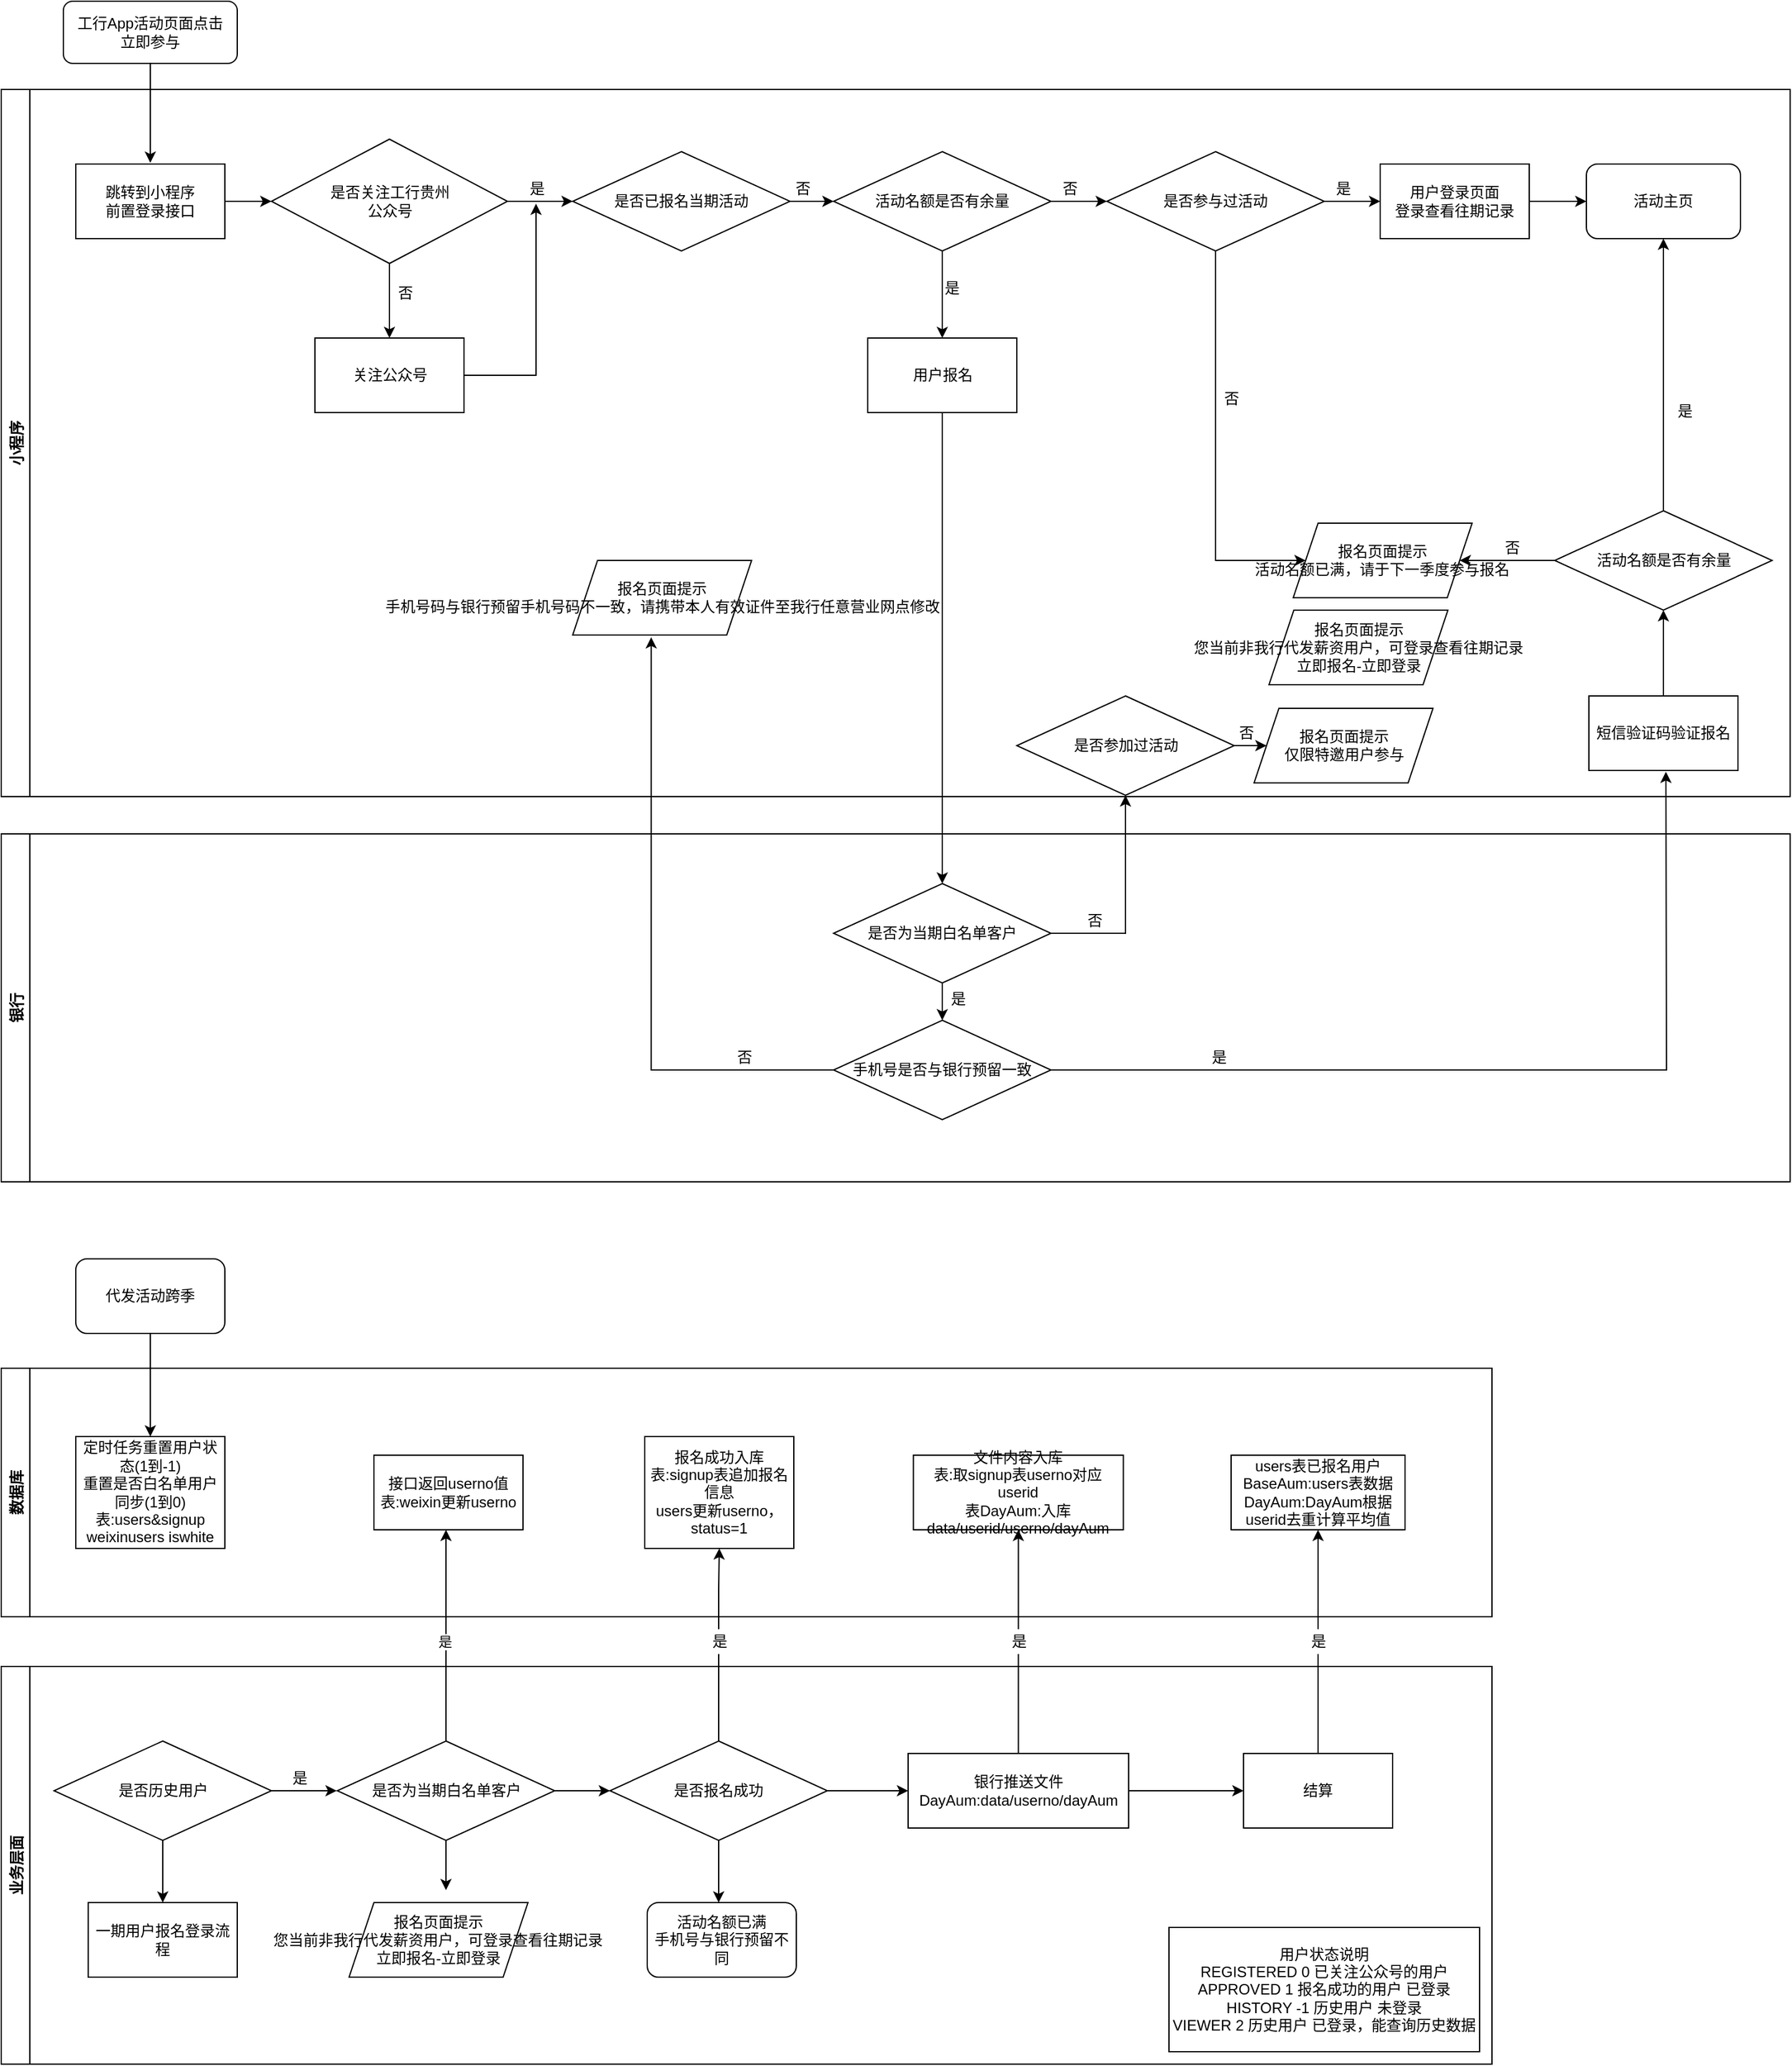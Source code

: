 <mxfile version="16.5.1" type="device"><diagram id="C5RBs43oDa-KdzZeNtuy" name="Page-1"><mxGraphModel dx="2549" dy="1447" grid="1" gridSize="10" guides="1" tooltips="1" connect="1" arrows="1" fold="1" page="0" pageScale="1" pageWidth="827" pageHeight="1169" math="0" shadow="0"><root><mxCell id="WIyWlLk6GJQsqaUBKTNV-0"/><mxCell id="WIyWlLk6GJQsqaUBKTNV-1" parent="WIyWlLk6GJQsqaUBKTNV-0"/><mxCell id="ZvktsYxTknmWlyO2QreW-96" style="edgeStyle=orthogonalEdgeStyle;rounded=0;orthogonalLoop=1;jettySize=auto;html=1;" parent="WIyWlLk6GJQsqaUBKTNV-1" source="WIyWlLk6GJQsqaUBKTNV-3" edge="1"><mxGeometry relative="1" as="geometry"><mxPoint x="-160" y="-90" as="targetPoint"/></mxGeometry></mxCell><mxCell id="WIyWlLk6GJQsqaUBKTNV-3" value="工行App活动页面点击&lt;br&gt;立即参与" style="rounded=1;whiteSpace=wrap;html=1;fontSize=12;glass=0;strokeWidth=1;shadow=0;" parent="WIyWlLk6GJQsqaUBKTNV-1" vertex="1"><mxGeometry x="-230" y="-220" width="140" height="50" as="geometry"/></mxCell><mxCell id="ZvktsYxTknmWlyO2QreW-22" value="小程序" style="swimlane;horizontal=0;" parent="WIyWlLk6GJQsqaUBKTNV-1" vertex="1"><mxGeometry x="-280" y="-149" width="1440" height="569" as="geometry"/></mxCell><mxCell id="ZvktsYxTknmWlyO2QreW-2" value="跳转到小程序&lt;br&gt;前置登录接口" style="rounded=0;whiteSpace=wrap;html=1;" parent="ZvktsYxTknmWlyO2QreW-22" vertex="1"><mxGeometry x="60" y="60" width="120" height="60" as="geometry"/></mxCell><mxCell id="ZvktsYxTknmWlyO2QreW-25" style="edgeStyle=orthogonalEdgeStyle;rounded=0;orthogonalLoop=1;jettySize=auto;html=1;exitX=1;exitY=0.5;exitDx=0;exitDy=0;entryX=0;entryY=0.5;entryDx=0;entryDy=0;" parent="ZvktsYxTknmWlyO2QreW-22" source="ZvktsYxTknmWlyO2QreW-4" target="ZvktsYxTknmWlyO2QreW-7" edge="1"><mxGeometry relative="1" as="geometry"/></mxCell><mxCell id="ZvktsYxTknmWlyO2QreW-26" style="edgeStyle=orthogonalEdgeStyle;rounded=0;orthogonalLoop=1;jettySize=auto;html=1;entryX=0.5;entryY=0;entryDx=0;entryDy=0;" parent="ZvktsYxTknmWlyO2QreW-22" source="ZvktsYxTknmWlyO2QreW-4" target="ZvktsYxTknmWlyO2QreW-15" edge="1"><mxGeometry relative="1" as="geometry"/></mxCell><mxCell id="ZvktsYxTknmWlyO2QreW-4" value="是否关注工行贵州&lt;br&gt;公众号" style="rhombus;whiteSpace=wrap;html=1;" parent="ZvktsYxTknmWlyO2QreW-22" vertex="1"><mxGeometry x="217.5" y="40" width="190" height="100" as="geometry"/></mxCell><mxCell id="ZvktsYxTknmWlyO2QreW-5" value="" style="edgeStyle=orthogonalEdgeStyle;rounded=0;orthogonalLoop=1;jettySize=auto;html=1;" parent="ZvktsYxTknmWlyO2QreW-22" source="ZvktsYxTknmWlyO2QreW-2" target="ZvktsYxTknmWlyO2QreW-4" edge="1"><mxGeometry relative="1" as="geometry"/></mxCell><mxCell id="ZvktsYxTknmWlyO2QreW-69" style="edgeStyle=orthogonalEdgeStyle;rounded=0;orthogonalLoop=1;jettySize=auto;html=1;entryX=0.5;entryY=1.096;entryDx=0;entryDy=0;entryPerimeter=0;" parent="ZvktsYxTknmWlyO2QreW-22" source="ZvktsYxTknmWlyO2QreW-15" target="ZvktsYxTknmWlyO2QreW-11" edge="1"><mxGeometry relative="1" as="geometry"/></mxCell><mxCell id="ZvktsYxTknmWlyO2QreW-15" value="关注公众号" style="rounded=0;whiteSpace=wrap;html=1;" parent="ZvktsYxTknmWlyO2QreW-22" vertex="1"><mxGeometry x="252.5" y="200" width="120" height="60" as="geometry"/></mxCell><mxCell id="ZvktsYxTknmWlyO2QreW-28" style="edgeStyle=orthogonalEdgeStyle;rounded=0;orthogonalLoop=1;jettySize=auto;html=1;exitX=1;exitY=0.5;exitDx=0;exitDy=0;entryX=0;entryY=0.5;entryDx=0;entryDy=0;" parent="ZvktsYxTknmWlyO2QreW-22" source="ZvktsYxTknmWlyO2QreW-7" target="ZvktsYxTknmWlyO2QreW-18" edge="1"><mxGeometry relative="1" as="geometry"/></mxCell><mxCell id="ZvktsYxTknmWlyO2QreW-7" value="是否已报名当期活动&lt;br&gt;" style="rhombus;whiteSpace=wrap;html=1;" parent="ZvktsYxTknmWlyO2QreW-22" vertex="1"><mxGeometry x="460" y="50" width="175" height="80" as="geometry"/></mxCell><mxCell id="ZvktsYxTknmWlyO2QreW-34" style="edgeStyle=orthogonalEdgeStyle;rounded=0;orthogonalLoop=1;jettySize=auto;html=1;exitX=1;exitY=0.5;exitDx=0;exitDy=0;entryX=0;entryY=0.5;entryDx=0;entryDy=0;" parent="ZvktsYxTknmWlyO2QreW-22" source="ZvktsYxTknmWlyO2QreW-18" target="ZvktsYxTknmWlyO2QreW-29" edge="1"><mxGeometry relative="1" as="geometry"/></mxCell><mxCell id="ZvktsYxTknmWlyO2QreW-37" style="edgeStyle=orthogonalEdgeStyle;rounded=0;orthogonalLoop=1;jettySize=auto;html=1;" parent="ZvktsYxTknmWlyO2QreW-22" source="ZvktsYxTknmWlyO2QreW-18" target="ZvktsYxTknmWlyO2QreW-33" edge="1"><mxGeometry relative="1" as="geometry"/></mxCell><mxCell id="ZvktsYxTknmWlyO2QreW-18" value="活动名额是否有余量" style="rhombus;whiteSpace=wrap;html=1;" parent="ZvktsYxTknmWlyO2QreW-22" vertex="1"><mxGeometry x="670" y="50" width="175" height="80" as="geometry"/></mxCell><mxCell id="ZvktsYxTknmWlyO2QreW-20" value="否" style="text;html=1;align=center;verticalAlign=middle;resizable=0;points=[];autosize=1;strokeColor=none;fillColor=none;" parent="ZvktsYxTknmWlyO2QreW-22" vertex="1"><mxGeometry x="310" y="154" width="30" height="20" as="geometry"/></mxCell><mxCell id="ZvktsYxTknmWlyO2QreW-11" value="是" style="text;html=1;align=center;verticalAlign=middle;resizable=0;points=[];autosize=1;strokeColor=none;fillColor=none;" parent="ZvktsYxTknmWlyO2QreW-22" vertex="1"><mxGeometry x="415.5" y="70" width="30" height="20" as="geometry"/></mxCell><mxCell id="ZvktsYxTknmWlyO2QreW-10" value="否" style="text;html=1;align=center;verticalAlign=middle;resizable=0;points=[];autosize=1;strokeColor=none;fillColor=none;" parent="ZvktsYxTknmWlyO2QreW-22" vertex="1"><mxGeometry x="630" y="70" width="30" height="20" as="geometry"/></mxCell><mxCell id="ZvktsYxTknmWlyO2QreW-47" style="edgeStyle=orthogonalEdgeStyle;rounded=0;orthogonalLoop=1;jettySize=auto;html=1;exitX=1;exitY=0.5;exitDx=0;exitDy=0;entryX=0;entryY=0.5;entryDx=0;entryDy=0;" parent="ZvktsYxTknmWlyO2QreW-22" source="ZvktsYxTknmWlyO2QreW-29" target="ZvktsYxTknmWlyO2QreW-32" edge="1"><mxGeometry relative="1" as="geometry"/></mxCell><mxCell id="ZvktsYxTknmWlyO2QreW-111" style="edgeStyle=orthogonalEdgeStyle;rounded=0;orthogonalLoop=1;jettySize=auto;html=1;entryX=0;entryY=0.5;entryDx=0;entryDy=0;" parent="ZvktsYxTknmWlyO2QreW-22" source="ZvktsYxTknmWlyO2QreW-29" target="ZvktsYxTknmWlyO2QreW-108" edge="1"><mxGeometry relative="1" as="geometry"><Array as="points"><mxPoint x="978" y="379"/></Array></mxGeometry></mxCell><mxCell id="ZvktsYxTknmWlyO2QreW-29" value="是否参与过活动&lt;br&gt;" style="rhombus;whiteSpace=wrap;html=1;" parent="ZvktsYxTknmWlyO2QreW-22" vertex="1"><mxGeometry x="890" y="50" width="175" height="80" as="geometry"/></mxCell><mxCell id="ZvktsYxTknmWlyO2QreW-33" value="用户报名" style="rounded=0;whiteSpace=wrap;html=1;" parent="ZvktsYxTknmWlyO2QreW-22" vertex="1"><mxGeometry x="697.5" y="200" width="120" height="60" as="geometry"/></mxCell><mxCell id="ZvktsYxTknmWlyO2QreW-85" style="edgeStyle=orthogonalEdgeStyle;rounded=0;orthogonalLoop=1;jettySize=auto;html=1;exitX=1;exitY=0.5;exitDx=0;exitDy=0;entryX=0;entryY=0.5;entryDx=0;entryDy=0;" parent="ZvktsYxTknmWlyO2QreW-22" source="ZvktsYxTknmWlyO2QreW-32" target="ZvktsYxTknmWlyO2QreW-66" edge="1"><mxGeometry relative="1" as="geometry"/></mxCell><mxCell id="ZvktsYxTknmWlyO2QreW-32" value="用户登录页面&lt;br&gt;登录查看往期记录" style="rounded=0;whiteSpace=wrap;html=1;" parent="ZvktsYxTknmWlyO2QreW-22" vertex="1"><mxGeometry x="1110" y="60" width="120" height="60" as="geometry"/></mxCell><mxCell id="ZvktsYxTknmWlyO2QreW-102" value="" style="edgeStyle=orthogonalEdgeStyle;rounded=0;orthogonalLoop=1;jettySize=auto;html=1;" parent="ZvktsYxTknmWlyO2QreW-22" source="ZvktsYxTknmWlyO2QreW-39" target="ZvktsYxTknmWlyO2QreW-53" edge="1"><mxGeometry relative="1" as="geometry"/></mxCell><mxCell id="ZvktsYxTknmWlyO2QreW-39" value="短信验证码验证报名" style="rounded=0;whiteSpace=wrap;html=1;" parent="ZvktsYxTknmWlyO2QreW-22" vertex="1"><mxGeometry x="1278" y="488" width="120" height="60" as="geometry"/></mxCell><mxCell id="ZvktsYxTknmWlyO2QreW-104" style="edgeStyle=orthogonalEdgeStyle;rounded=0;orthogonalLoop=1;jettySize=auto;html=1;exitX=0.5;exitY=0;exitDx=0;exitDy=0;entryX=0.5;entryY=1;entryDx=0;entryDy=0;" parent="ZvktsYxTknmWlyO2QreW-22" source="ZvktsYxTknmWlyO2QreW-53" target="ZvktsYxTknmWlyO2QreW-66" edge="1"><mxGeometry relative="1" as="geometry"/></mxCell><mxCell id="ZvktsYxTknmWlyO2QreW-109" style="edgeStyle=orthogonalEdgeStyle;rounded=0;orthogonalLoop=1;jettySize=auto;html=1;entryX=1;entryY=0.5;entryDx=0;entryDy=0;" parent="ZvktsYxTknmWlyO2QreW-22" source="ZvktsYxTknmWlyO2QreW-53" target="ZvktsYxTknmWlyO2QreW-108" edge="1"><mxGeometry relative="1" as="geometry"/></mxCell><mxCell id="ZvktsYxTknmWlyO2QreW-53" value="活动名额是否有余量" style="rhombus;whiteSpace=wrap;html=1;" parent="ZvktsYxTknmWlyO2QreW-22" vertex="1"><mxGeometry x="1250.5" y="339" width="175" height="80" as="geometry"/></mxCell><mxCell id="ZvktsYxTknmWlyO2QreW-61" style="edgeStyle=orthogonalEdgeStyle;rounded=0;orthogonalLoop=1;jettySize=auto;html=1;exitX=1;exitY=0.5;exitDx=0;exitDy=0;entryX=0;entryY=0.5;entryDx=0;entryDy=0;" parent="ZvktsYxTknmWlyO2QreW-22" source="ZvktsYxTknmWlyO2QreW-54" target="ZvktsYxTknmWlyO2QreW-60" edge="1"><mxGeometry relative="1" as="geometry"/></mxCell><mxCell id="ZvktsYxTknmWlyO2QreW-54" value="是否参加过活动" style="rhombus;whiteSpace=wrap;html=1;" parent="ZvktsYxTknmWlyO2QreW-22" vertex="1"><mxGeometry x="817.5" y="488" width="175" height="80" as="geometry"/></mxCell><mxCell id="ZvktsYxTknmWlyO2QreW-49" value="是" style="text;html=1;align=center;verticalAlign=middle;resizable=0;points=[];autosize=1;strokeColor=none;fillColor=none;" parent="ZvktsYxTknmWlyO2QreW-22" vertex="1"><mxGeometry x="750" y="150" width="30" height="20" as="geometry"/></mxCell><mxCell id="ZvktsYxTknmWlyO2QreW-46" value="否" style="text;html=1;align=center;verticalAlign=middle;resizable=0;points=[];autosize=1;strokeColor=none;fillColor=none;" parent="ZvktsYxTknmWlyO2QreW-22" vertex="1"><mxGeometry x="845" y="70" width="30" height="20" as="geometry"/></mxCell><mxCell id="ZvktsYxTknmWlyO2QreW-48" value="是" style="text;html=1;align=center;verticalAlign=middle;resizable=0;points=[];autosize=1;strokeColor=none;fillColor=none;" parent="ZvktsYxTknmWlyO2QreW-22" vertex="1"><mxGeometry x="1065" y="70" width="30" height="20" as="geometry"/></mxCell><mxCell id="ZvktsYxTknmWlyO2QreW-60" value="报名页面提示&lt;br&gt;`仅限特邀用户参与`" style="shape=parallelogram;perimeter=parallelogramPerimeter;whiteSpace=wrap;html=1;fixedSize=1;" parent="ZvktsYxTknmWlyO2QreW-22" vertex="1"><mxGeometry x="1008.5" y="498" width="144" height="60" as="geometry"/></mxCell><mxCell id="ZvktsYxTknmWlyO2QreW-63" value="报名页面提示&lt;br&gt;`您当前非我行代发薪资用户，可登录查看往期记录`&lt;br&gt;立即报名-立即登录" style="shape=parallelogram;perimeter=parallelogramPerimeter;whiteSpace=wrap;html=1;fixedSize=1;" parent="ZvktsYxTknmWlyO2QreW-22" vertex="1"><mxGeometry x="1020.5" y="419" width="144" height="60" as="geometry"/></mxCell><mxCell id="ZvktsYxTknmWlyO2QreW-66" value="活动主页" style="rounded=1;whiteSpace=wrap;html=1;" parent="ZvktsYxTknmWlyO2QreW-22" vertex="1"><mxGeometry x="1276" y="60" width="124" height="60" as="geometry"/></mxCell><mxCell id="ZvktsYxTknmWlyO2QreW-62" value="否" style="text;html=1;align=center;verticalAlign=middle;resizable=0;points=[];autosize=1;strokeColor=none;fillColor=none;" parent="ZvktsYxTknmWlyO2QreW-22" vertex="1"><mxGeometry x="986.5" y="508" width="30" height="20" as="geometry"/></mxCell><mxCell id="ZvktsYxTknmWlyO2QreW-87" value="报名页面提示&lt;br&gt;`手机号码与银行预留手机号码不一致，请携带本人有效证件至我行任意营业网点修改`" style="shape=parallelogram;perimeter=parallelogramPerimeter;whiteSpace=wrap;html=1;fixedSize=1;" parent="ZvktsYxTknmWlyO2QreW-22" vertex="1"><mxGeometry x="460" y="379" width="144" height="60" as="geometry"/></mxCell><mxCell id="ZvktsYxTknmWlyO2QreW-75" value="是" style="text;html=1;align=center;verticalAlign=middle;resizable=0;points=[];autosize=1;strokeColor=none;fillColor=none;" parent="ZvktsYxTknmWlyO2QreW-22" vertex="1"><mxGeometry x="1340" y="249" width="30" height="20" as="geometry"/></mxCell><mxCell id="ZvktsYxTknmWlyO2QreW-108" value="报名页面提示&lt;br&gt;`活动名额已满，请于下一季度参与报名`" style="shape=parallelogram;perimeter=parallelogramPerimeter;whiteSpace=wrap;html=1;fixedSize=1;" parent="ZvktsYxTknmWlyO2QreW-22" vertex="1"><mxGeometry x="1040" y="349" width="144" height="60" as="geometry"/></mxCell><mxCell id="ZvktsYxTknmWlyO2QreW-35" value="银行" style="swimlane;horizontal=0;" parent="WIyWlLk6GJQsqaUBKTNV-1" vertex="1"><mxGeometry x="-280" y="450" width="1440" height="280" as="geometry"/></mxCell><mxCell id="ZvktsYxTknmWlyO2QreW-78" style="edgeStyle=orthogonalEdgeStyle;rounded=0;orthogonalLoop=1;jettySize=auto;html=1;exitX=0.5;exitY=1;exitDx=0;exitDy=0;entryX=0.5;entryY=0;entryDx=0;entryDy=0;" parent="ZvktsYxTknmWlyO2QreW-35" source="ZvktsYxTknmWlyO2QreW-36" target="ZvktsYxTknmWlyO2QreW-76" edge="1"><mxGeometry relative="1" as="geometry"/></mxCell><mxCell id="ZvktsYxTknmWlyO2QreW-36" value="是否为当期白名单客户" style="rhombus;whiteSpace=wrap;html=1;" parent="ZvktsYxTknmWlyO2QreW-35" vertex="1"><mxGeometry x="670" y="40" width="175" height="80" as="geometry"/></mxCell><mxCell id="ZvktsYxTknmWlyO2QreW-76" value="手机号是否与银行预留一致" style="rhombus;whiteSpace=wrap;html=1;" parent="ZvktsYxTknmWlyO2QreW-35" vertex="1"><mxGeometry x="670" y="150" width="175" height="80" as="geometry"/></mxCell><mxCell id="ZvktsYxTknmWlyO2QreW-105" value="否" style="text;html=1;align=center;verticalAlign=middle;resizable=0;points=[];autosize=1;strokeColor=none;fillColor=none;" parent="ZvktsYxTknmWlyO2QreW-35" vertex="1"><mxGeometry x="865" y="60" width="30" height="20" as="geometry"/></mxCell><mxCell id="ZvktsYxTknmWlyO2QreW-38" style="edgeStyle=orthogonalEdgeStyle;rounded=0;orthogonalLoop=1;jettySize=auto;html=1;entryX=0.5;entryY=0;entryDx=0;entryDy=0;" parent="WIyWlLk6GJQsqaUBKTNV-1" source="ZvktsYxTknmWlyO2QreW-33" target="ZvktsYxTknmWlyO2QreW-36" edge="1"><mxGeometry relative="1" as="geometry"/></mxCell><mxCell id="ZvktsYxTknmWlyO2QreW-79" value="是" style="text;html=1;align=center;verticalAlign=middle;resizable=0;points=[];autosize=1;strokeColor=none;fillColor=none;" parent="WIyWlLk6GJQsqaUBKTNV-1" vertex="1"><mxGeometry x="475" y="573" width="30" height="20" as="geometry"/></mxCell><mxCell id="ZvktsYxTknmWlyO2QreW-83" value="否" style="text;html=1;align=center;verticalAlign=middle;resizable=0;points=[];autosize=1;strokeColor=none;fillColor=none;" parent="WIyWlLk6GJQsqaUBKTNV-1" vertex="1"><mxGeometry x="303" y="620" width="30" height="20" as="geometry"/></mxCell><mxCell id="ZvktsYxTknmWlyO2QreW-84" value="是" style="text;html=1;align=center;verticalAlign=middle;resizable=0;points=[];autosize=1;strokeColor=none;fillColor=none;" parent="WIyWlLk6GJQsqaUBKTNV-1" vertex="1"><mxGeometry x="685" y="620" width="30" height="20" as="geometry"/></mxCell><mxCell id="ZvktsYxTknmWlyO2QreW-88" style="edgeStyle=orthogonalEdgeStyle;rounded=0;orthogonalLoop=1;jettySize=auto;html=1;entryX=0.439;entryY=1.03;entryDx=0;entryDy=0;entryPerimeter=0;" parent="WIyWlLk6GJQsqaUBKTNV-1" source="ZvktsYxTknmWlyO2QreW-76" target="ZvktsYxTknmWlyO2QreW-87" edge="1"><mxGeometry relative="1" as="geometry"/></mxCell><mxCell id="ZvktsYxTknmWlyO2QreW-99" style="edgeStyle=orthogonalEdgeStyle;rounded=0;orthogonalLoop=1;jettySize=auto;html=1;exitX=1;exitY=0.5;exitDx=0;exitDy=0;entryX=0.5;entryY=1;entryDx=0;entryDy=0;" parent="WIyWlLk6GJQsqaUBKTNV-1" source="ZvktsYxTknmWlyO2QreW-36" target="ZvktsYxTknmWlyO2QreW-54" edge="1"><mxGeometry relative="1" as="geometry"/></mxCell><mxCell id="ZvktsYxTknmWlyO2QreW-103" style="edgeStyle=orthogonalEdgeStyle;rounded=0;orthogonalLoop=1;jettySize=auto;html=1;exitX=1;exitY=0.5;exitDx=0;exitDy=0;" parent="WIyWlLk6GJQsqaUBKTNV-1" source="ZvktsYxTknmWlyO2QreW-76" edge="1"><mxGeometry relative="1" as="geometry"><mxPoint x="1060" y="400" as="targetPoint"/></mxGeometry></mxCell><mxCell id="ZvktsYxTknmWlyO2QreW-110" value="否" style="text;html=1;align=center;verticalAlign=middle;resizable=0;points=[];autosize=1;strokeColor=none;fillColor=none;" parent="WIyWlLk6GJQsqaUBKTNV-1" vertex="1"><mxGeometry x="921" y="210" width="30" height="20" as="geometry"/></mxCell><mxCell id="ZvktsYxTknmWlyO2QreW-113" value="否" style="text;html=1;align=center;verticalAlign=middle;resizable=0;points=[];autosize=1;strokeColor=none;fillColor=none;" parent="WIyWlLk6GJQsqaUBKTNV-1" vertex="1"><mxGeometry x="695" y="90" width="30" height="20" as="geometry"/></mxCell><mxCell id="VzwPsFUG9Hhu30jeK77N-44" style="edgeStyle=orthogonalEdgeStyle;rounded=0;orthogonalLoop=1;jettySize=auto;html=1;entryX=0.5;entryY=0;entryDx=0;entryDy=0;" parent="WIyWlLk6GJQsqaUBKTNV-1" source="VzwPsFUG9Hhu30jeK77N-2" target="VzwPsFUG9Hhu30jeK77N-6" edge="1"><mxGeometry relative="1" as="geometry"/></mxCell><mxCell id="VzwPsFUG9Hhu30jeK77N-2" value="代发活动跨季&lt;br&gt;" style="rounded=1;whiteSpace=wrap;html=1;" parent="WIyWlLk6GJQsqaUBKTNV-1" vertex="1"><mxGeometry x="-220" y="792" width="120" height="60" as="geometry"/></mxCell><mxCell id="VzwPsFUG9Hhu30jeK77N-3" value="数据库" style="swimlane;horizontal=0;" parent="WIyWlLk6GJQsqaUBKTNV-1" vertex="1"><mxGeometry x="-280" y="880" width="1200" height="200" as="geometry"/></mxCell><mxCell id="VzwPsFUG9Hhu30jeK77N-6" value="定时任务重置用户状态(1到-1)&lt;br&gt;重置是否白名单用户同步(1到0)&lt;br&gt;表:users&amp;amp;signup&lt;br&gt;weixinusers iswhite" style="rounded=0;whiteSpace=wrap;html=1;" parent="VzwPsFUG9Hhu30jeK77N-3" vertex="1"><mxGeometry x="60" y="55" width="120" height="90" as="geometry"/></mxCell><mxCell id="VzwPsFUG9Hhu30jeK77N-14" value="接口返回userno值&lt;br&gt;表:weixin更新userno" style="rounded=0;whiteSpace=wrap;html=1;" parent="VzwPsFUG9Hhu30jeK77N-3" vertex="1"><mxGeometry x="300" y="70" width="120" height="60" as="geometry"/></mxCell><mxCell id="VzwPsFUG9Hhu30jeK77N-25" value="报名成功入库&lt;br&gt;表:signup表追加报名信息&lt;br&gt;users更新userno，status=1" style="rounded=0;whiteSpace=wrap;html=1;" parent="VzwPsFUG9Hhu30jeK77N-3" vertex="1"><mxGeometry x="518" y="55" width="120" height="90" as="geometry"/></mxCell><mxCell id="VzwPsFUG9Hhu30jeK77N-29" value="文件内容入库&lt;br&gt;表:取signup表userno对应userid&lt;br&gt;表DayAum:入库&lt;br&gt;data/userid/userno/dayAum" style="rounded=0;whiteSpace=wrap;html=1;" parent="VzwPsFUG9Hhu30jeK77N-3" vertex="1"><mxGeometry x="734.25" y="70" width="169" height="60" as="geometry"/></mxCell><mxCell id="VzwPsFUG9Hhu30jeK77N-37" value="users表已报名用户&lt;br&gt;BaseAum:users表数据&lt;br&gt;DayAum:DayAum根据userid去重计算平均值" style="rounded=0;whiteSpace=wrap;html=1;" parent="VzwPsFUG9Hhu30jeK77N-3" vertex="1"><mxGeometry x="990" y="70" width="140" height="60" as="geometry"/></mxCell><mxCell id="VzwPsFUG9Hhu30jeK77N-4" value="业务层面" style="swimlane;horizontal=0;" parent="WIyWlLk6GJQsqaUBKTNV-1" vertex="1"><mxGeometry x="-280" y="1120" width="1200" height="320" as="geometry"/></mxCell><mxCell id="VzwPsFUG9Hhu30jeK77N-26" style="edgeStyle=orthogonalEdgeStyle;rounded=0;orthogonalLoop=1;jettySize=auto;html=1;entryX=0.5;entryY=0;entryDx=0;entryDy=0;" parent="VzwPsFUG9Hhu30jeK77N-4" source="VzwPsFUG9Hhu30jeK77N-8" target="VzwPsFUG9Hhu30jeK77N-19" edge="1"><mxGeometry relative="1" as="geometry"/></mxCell><mxCell id="VzwPsFUG9Hhu30jeK77N-8" value="是否历史用户" style="rhombus;whiteSpace=wrap;html=1;" parent="VzwPsFUG9Hhu30jeK77N-4" vertex="1"><mxGeometry x="42.5" y="60" width="175" height="80" as="geometry"/></mxCell><mxCell id="VzwPsFUG9Hhu30jeK77N-23" style="edgeStyle=orthogonalEdgeStyle;rounded=0;orthogonalLoop=1;jettySize=auto;html=1;" parent="VzwPsFUG9Hhu30jeK77N-4" source="VzwPsFUG9Hhu30jeK77N-12" target="VzwPsFUG9Hhu30jeK77N-22" edge="1"><mxGeometry relative="1" as="geometry"/></mxCell><mxCell id="VzwPsFUG9Hhu30jeK77N-12" value="是否为当期白名单客户" style="rhombus;whiteSpace=wrap;html=1;" parent="VzwPsFUG9Hhu30jeK77N-4" vertex="1"><mxGeometry x="270.5" y="60" width="175" height="80" as="geometry"/></mxCell><mxCell id="VzwPsFUG9Hhu30jeK77N-19" value="一期用户报名登录流程" style="rounded=0;whiteSpace=wrap;html=1;" parent="VzwPsFUG9Hhu30jeK77N-4" vertex="1"><mxGeometry x="70" y="190" width="120" height="60" as="geometry"/></mxCell><mxCell id="VzwPsFUG9Hhu30jeK77N-22" value="是否报名成功" style="rhombus;whiteSpace=wrap;html=1;" parent="VzwPsFUG9Hhu30jeK77N-4" vertex="1"><mxGeometry x="490" y="60" width="175" height="80" as="geometry"/></mxCell><mxCell id="VzwPsFUG9Hhu30jeK77N-30" value="结算" style="whiteSpace=wrap;html=1;" parent="VzwPsFUG9Hhu30jeK77N-4" vertex="1"><mxGeometry x="1000" y="70" width="120" height="60" as="geometry"/></mxCell><mxCell id="VzwPsFUG9Hhu30jeK77N-32" value="报名页面提示&lt;br&gt;`您当前非我行代发薪资用户，可登录查看往期记录`&lt;br&gt;立即报名-立即登录" style="shape=parallelogram;perimeter=parallelogramPerimeter;whiteSpace=wrap;html=1;fixedSize=1;" parent="VzwPsFUG9Hhu30jeK77N-4" vertex="1"><mxGeometry x="280" y="190" width="144" height="60" as="geometry"/></mxCell><mxCell id="VzwPsFUG9Hhu30jeK77N-35" value="活动名额已满&lt;br&gt;手机号与银行预留不同" style="rounded=1;whiteSpace=wrap;html=1;" parent="VzwPsFUG9Hhu30jeK77N-4" vertex="1"><mxGeometry x="520" y="190" width="120" height="60" as="geometry"/></mxCell><mxCell id="VzwPsFUG9Hhu30jeK77N-27" value="银行推送文件&lt;br&gt;DayAum:data/userno/dayAum" style="whiteSpace=wrap;html=1;" parent="VzwPsFUG9Hhu30jeK77N-4" vertex="1"><mxGeometry x="730" y="70" width="177.5" height="60" as="geometry"/></mxCell><mxCell id="VzwPsFUG9Hhu30jeK77N-28" value="" style="edgeStyle=orthogonalEdgeStyle;rounded=0;orthogonalLoop=1;jettySize=auto;html=1;" parent="VzwPsFUG9Hhu30jeK77N-4" source="VzwPsFUG9Hhu30jeK77N-22" target="VzwPsFUG9Hhu30jeK77N-27" edge="1"><mxGeometry relative="1" as="geometry"/></mxCell><mxCell id="VzwPsFUG9Hhu30jeK77N-39" style="edgeStyle=orthogonalEdgeStyle;rounded=0;orthogonalLoop=1;jettySize=auto;html=1;exitX=1;exitY=0.5;exitDx=0;exitDy=0;entryX=0;entryY=0.5;entryDx=0;entryDy=0;" parent="VzwPsFUG9Hhu30jeK77N-4" source="VzwPsFUG9Hhu30jeK77N-27" target="VzwPsFUG9Hhu30jeK77N-30" edge="1"><mxGeometry relative="1" as="geometry"/></mxCell><mxCell id="VzwPsFUG9Hhu30jeK77N-42" value="&lt;div&gt;用户状态说明&lt;/div&gt;&lt;div&gt;REGISTERED 0 已关注公众号的用户&lt;/div&gt;&lt;div&gt;APPROVED 1 报名成功的用户 已登录&lt;/div&gt;&lt;div&gt;HISTORY -1 历史用户 未登录&lt;/div&gt;&lt;div&gt;VIEWER 2 历史用户 已登录，能查询历史数据&lt;/div&gt;" style="rounded=0;whiteSpace=wrap;html=1;" parent="VzwPsFUG9Hhu30jeK77N-4" vertex="1"><mxGeometry x="940" y="210" width="250" height="100" as="geometry"/></mxCell><mxCell id="VzwPsFUG9Hhu30jeK77N-9" style="edgeStyle=orthogonalEdgeStyle;rounded=0;orthogonalLoop=1;jettySize=auto;html=1;" parent="WIyWlLk6GJQsqaUBKTNV-1" source="VzwPsFUG9Hhu30jeK77N-8" edge="1"><mxGeometry relative="1" as="geometry"><mxPoint x="-10" y="1220" as="targetPoint"/></mxGeometry></mxCell><mxCell id="VzwPsFUG9Hhu30jeK77N-10" value="是" style="text;html=1;align=center;verticalAlign=middle;resizable=0;points=[];autosize=1;strokeColor=none;fillColor=none;" parent="WIyWlLk6GJQsqaUBKTNV-1" vertex="1"><mxGeometry x="-55" y="1200" width="30" height="20" as="geometry"/></mxCell><mxCell id="VzwPsFUG9Hhu30jeK77N-13" style="edgeStyle=orthogonalEdgeStyle;rounded=0;orthogonalLoop=1;jettySize=auto;html=1;exitX=0.5;exitY=0;exitDx=0;exitDy=0;" parent="WIyWlLk6GJQsqaUBKTNV-1" source="VzwPsFUG9Hhu30jeK77N-12" edge="1"><mxGeometry relative="1" as="geometry"><mxPoint x="78" y="1010" as="targetPoint"/></mxGeometry></mxCell><mxCell id="VzwPsFUG9Hhu30jeK77N-16" value="是" style="edgeLabel;html=1;align=center;verticalAlign=middle;resizable=0;points=[];" parent="VzwPsFUG9Hhu30jeK77N-13" vertex="1" connectable="0"><mxGeometry x="0.344" y="-2" relative="1" as="geometry"><mxPoint x="-4" y="34" as="offset"/></mxGeometry></mxCell><mxCell id="VzwPsFUG9Hhu30jeK77N-38" style="edgeStyle=orthogonalEdgeStyle;rounded=0;orthogonalLoop=1;jettySize=auto;html=1;entryX=0.5;entryY=1;entryDx=0;entryDy=0;startArrow=none;" parent="WIyWlLk6GJQsqaUBKTNV-1" source="VzwPsFUG9Hhu30jeK77N-52" target="VzwPsFUG9Hhu30jeK77N-29" edge="1"><mxGeometry relative="1" as="geometry"><mxPoint x="610" y="1050" as="targetPoint"/></mxGeometry></mxCell><mxCell id="VzwPsFUG9Hhu30jeK77N-33" style="edgeStyle=orthogonalEdgeStyle;rounded=0;orthogonalLoop=1;jettySize=auto;html=1;" parent="WIyWlLk6GJQsqaUBKTNV-1" source="VzwPsFUG9Hhu30jeK77N-12" edge="1"><mxGeometry relative="1" as="geometry"><mxPoint x="78" y="1300" as="targetPoint"/></mxGeometry></mxCell><mxCell id="VzwPsFUG9Hhu30jeK77N-34" style="edgeStyle=orthogonalEdgeStyle;rounded=0;orthogonalLoop=1;jettySize=auto;html=1;" parent="WIyWlLk6GJQsqaUBKTNV-1" source="VzwPsFUG9Hhu30jeK77N-22" edge="1"><mxGeometry relative="1" as="geometry"><mxPoint x="297.5" y="1310" as="targetPoint"/></mxGeometry></mxCell><mxCell id="VzwPsFUG9Hhu30jeK77N-40" style="edgeStyle=orthogonalEdgeStyle;rounded=0;orthogonalLoop=1;jettySize=auto;html=1;entryX=0.5;entryY=1;entryDx=0;entryDy=0;startArrow=none;" parent="WIyWlLk6GJQsqaUBKTNV-1" source="VzwPsFUG9Hhu30jeK77N-54" target="VzwPsFUG9Hhu30jeK77N-37" edge="1"><mxGeometry relative="1" as="geometry"/></mxCell><mxCell id="VzwPsFUG9Hhu30jeK77N-43" style="edgeStyle=orthogonalEdgeStyle;rounded=0;orthogonalLoop=1;jettySize=auto;html=1;entryX=0.5;entryY=1;entryDx=0;entryDy=0;startArrow=none;" parent="WIyWlLk6GJQsqaUBKTNV-1" source="VzwPsFUG9Hhu30jeK77N-50" target="VzwPsFUG9Hhu30jeK77N-25" edge="1"><mxGeometry relative="1" as="geometry"/></mxCell><mxCell id="VzwPsFUG9Hhu30jeK77N-50" value="是" style="text;html=1;align=center;verticalAlign=middle;resizable=0;points=[];autosize=1;strokeColor=none;fillColor=none;" parent="WIyWlLk6GJQsqaUBKTNV-1" vertex="1"><mxGeometry x="282.5" y="1090" width="30" height="20" as="geometry"/></mxCell><mxCell id="VzwPsFUG9Hhu30jeK77N-51" value="" style="edgeStyle=orthogonalEdgeStyle;rounded=0;orthogonalLoop=1;jettySize=auto;html=1;entryX=0.5;entryY=1;entryDx=0;entryDy=0;endArrow=none;" parent="WIyWlLk6GJQsqaUBKTNV-1" source="VzwPsFUG9Hhu30jeK77N-22" target="VzwPsFUG9Hhu30jeK77N-50" edge="1"><mxGeometry relative="1" as="geometry"><mxPoint x="297.5" y="1180" as="sourcePoint"/><mxPoint x="298" y="1025" as="targetPoint"/></mxGeometry></mxCell><mxCell id="VzwPsFUG9Hhu30jeK77N-52" value="是" style="text;html=1;align=center;verticalAlign=middle;resizable=0;points=[];autosize=1;strokeColor=none;fillColor=none;" parent="WIyWlLk6GJQsqaUBKTNV-1" vertex="1"><mxGeometry x="523.75" y="1090" width="30" height="20" as="geometry"/></mxCell><mxCell id="VzwPsFUG9Hhu30jeK77N-53" value="" style="edgeStyle=orthogonalEdgeStyle;rounded=0;orthogonalLoop=1;jettySize=auto;html=1;entryX=0.5;entryY=1;entryDx=0;entryDy=0;endArrow=none;" parent="WIyWlLk6GJQsqaUBKTNV-1" source="VzwPsFUG9Hhu30jeK77N-27" target="VzwPsFUG9Hhu30jeK77N-52" edge="1"><mxGeometry relative="1" as="geometry"><mxPoint x="538.8" y="1190" as="sourcePoint"/><mxPoint x="538.75" y="1010" as="targetPoint"/></mxGeometry></mxCell><mxCell id="VzwPsFUG9Hhu30jeK77N-54" value="是" style="text;html=1;align=center;verticalAlign=middle;resizable=0;points=[];autosize=1;strokeColor=none;fillColor=none;" parent="WIyWlLk6GJQsqaUBKTNV-1" vertex="1"><mxGeometry x="765" y="1090" width="30" height="20" as="geometry"/></mxCell><mxCell id="VzwPsFUG9Hhu30jeK77N-55" value="" style="edgeStyle=orthogonalEdgeStyle;rounded=0;orthogonalLoop=1;jettySize=auto;html=1;entryX=0.5;entryY=1;entryDx=0;entryDy=0;endArrow=none;" parent="WIyWlLk6GJQsqaUBKTNV-1" source="VzwPsFUG9Hhu30jeK77N-30" target="VzwPsFUG9Hhu30jeK77N-54" edge="1"><mxGeometry relative="1" as="geometry"><mxPoint x="780" y="1190" as="sourcePoint"/><mxPoint x="780" y="1010" as="targetPoint"/></mxGeometry></mxCell></root></mxGraphModel></diagram></mxfile>